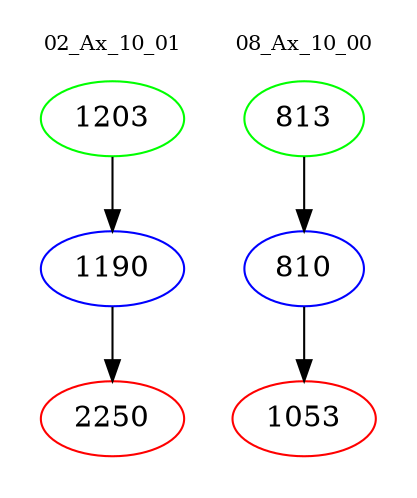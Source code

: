 digraph{
subgraph cluster_0 {
color = white
label = "02_Ax_10_01";
fontsize=10;
T0_1203 [label="1203", color="green"]
T0_1203 -> T0_1190 [color="black"]
T0_1190 [label="1190", color="blue"]
T0_1190 -> T0_2250 [color="black"]
T0_2250 [label="2250", color="red"]
}
subgraph cluster_1 {
color = white
label = "08_Ax_10_00";
fontsize=10;
T1_813 [label="813", color="green"]
T1_813 -> T1_810 [color="black"]
T1_810 [label="810", color="blue"]
T1_810 -> T1_1053 [color="black"]
T1_1053 [label="1053", color="red"]
}
}
